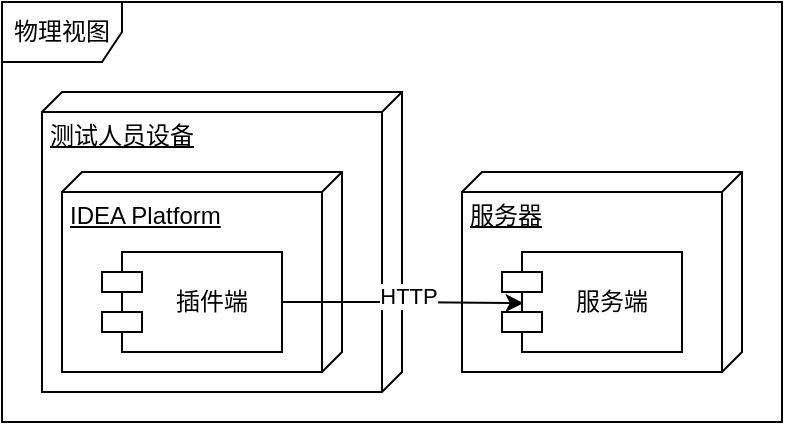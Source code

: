 <mxfile version="26.2.12">
  <diagram name="第 1 页" id="lk4YY7itc-QHqMsu6-zK">
    <mxGraphModel dx="569" dy="354" grid="1" gridSize="10" guides="1" tooltips="1" connect="1" arrows="1" fold="1" page="1" pageScale="1" pageWidth="827" pageHeight="1169" math="0" shadow="0">
      <root>
        <mxCell id="0" />
        <mxCell id="1" parent="0" />
        <mxCell id="BA9d9Z4KovJgcBnni8Xz-9" value="" style="group" vertex="1" connectable="0" parent="1">
          <mxGeometry x="60" y="40" width="390" height="210" as="geometry" />
        </mxCell>
        <mxCell id="BA9d9Z4KovJgcBnni8Xz-2" value="物理视图" style="shape=umlFrame;whiteSpace=wrap;html=1;pointerEvents=0;fillOpacity=100;" vertex="1" parent="BA9d9Z4KovJgcBnni8Xz-9">
          <mxGeometry width="390" height="210" as="geometry" />
        </mxCell>
        <mxCell id="BA9d9Z4KovJgcBnni8Xz-3" value="测试人员设备" style="verticalAlign=top;align=left;spacingTop=8;spacingLeft=2;spacingRight=12;shape=cube;size=10;direction=south;fontStyle=4;html=1;whiteSpace=wrap;fillOpacity=100;" vertex="1" parent="BA9d9Z4KovJgcBnni8Xz-9">
          <mxGeometry x="20" y="45" width="180" height="150" as="geometry" />
        </mxCell>
        <mxCell id="BA9d9Z4KovJgcBnni8Xz-4" value="IDEA Platform" style="verticalAlign=top;align=left;spacingTop=8;spacingLeft=2;spacingRight=12;shape=cube;size=10;direction=south;fontStyle=4;html=1;whiteSpace=wrap;fillOpacity=100;" vertex="1" parent="BA9d9Z4KovJgcBnni8Xz-9">
          <mxGeometry x="30" y="85" width="140" height="100" as="geometry" />
        </mxCell>
        <mxCell id="BA9d9Z4KovJgcBnni8Xz-5" value="服务器" style="verticalAlign=top;align=left;spacingTop=8;spacingLeft=2;spacingRight=12;shape=cube;size=10;direction=south;fontStyle=4;html=1;whiteSpace=wrap;fillOpacity=100;" vertex="1" parent="BA9d9Z4KovJgcBnni8Xz-9">
          <mxGeometry x="230" y="85" width="140" height="100" as="geometry" />
        </mxCell>
        <mxCell id="BA9d9Z4KovJgcBnni8Xz-7" style="edgeStyle=orthogonalEdgeStyle;rounded=0;orthogonalLoop=1;jettySize=auto;html=1;entryX=0.12;entryY=0.512;entryDx=0;entryDy=0;entryPerimeter=0;fillOpacity=100;" edge="1" parent="BA9d9Z4KovJgcBnni8Xz-9" source="BA9d9Z4KovJgcBnni8Xz-1" target="BA9d9Z4KovJgcBnni8Xz-6">
          <mxGeometry relative="1" as="geometry" />
        </mxCell>
        <mxCell id="BA9d9Z4KovJgcBnni8Xz-8" value="HTTP" style="edgeLabel;html=1;align=center;verticalAlign=middle;resizable=0;points=[];fillOpacity=100;" vertex="1" connectable="0" parent="BA9d9Z4KovJgcBnni8Xz-7">
          <mxGeometry x="0.039" y="4" relative="1" as="geometry">
            <mxPoint as="offset" />
          </mxGeometry>
        </mxCell>
        <mxCell id="BA9d9Z4KovJgcBnni8Xz-1" value="插件端" style="shape=module;align=left;spacingLeft=20;align=center;verticalAlign=middle;whiteSpace=wrap;html=1;fillOpacity=100;" vertex="1" parent="BA9d9Z4KovJgcBnni8Xz-9">
          <mxGeometry x="50" y="125" width="90" height="50" as="geometry" />
        </mxCell>
        <mxCell id="BA9d9Z4KovJgcBnni8Xz-6" value="服务端" style="shape=module;align=center;spacingLeft=20;align=center;verticalAlign=middle;whiteSpace=wrap;html=1;fillOpacity=100;" vertex="1" parent="BA9d9Z4KovJgcBnni8Xz-9">
          <mxGeometry x="250" y="125" width="90" height="50" as="geometry" />
        </mxCell>
      </root>
    </mxGraphModel>
  </diagram>
</mxfile>
